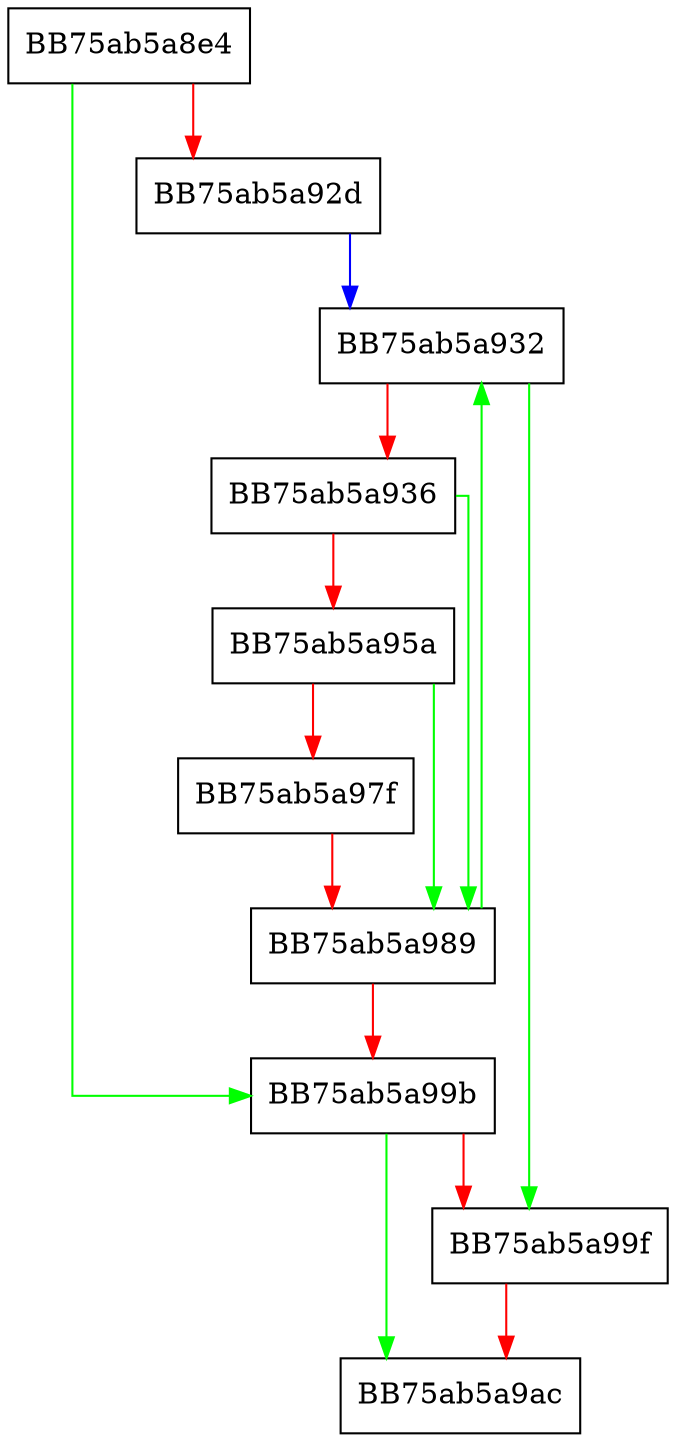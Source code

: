 digraph vdbeMergeEngineLevel0 {
  node [shape="box"];
  graph [splines=ortho];
  BB75ab5a8e4 -> BB75ab5a99b [color="green"];
  BB75ab5a8e4 -> BB75ab5a92d [color="red"];
  BB75ab5a92d -> BB75ab5a932 [color="blue"];
  BB75ab5a932 -> BB75ab5a99f [color="green"];
  BB75ab5a932 -> BB75ab5a936 [color="red"];
  BB75ab5a936 -> BB75ab5a989 [color="green"];
  BB75ab5a936 -> BB75ab5a95a [color="red"];
  BB75ab5a95a -> BB75ab5a989 [color="green"];
  BB75ab5a95a -> BB75ab5a97f [color="red"];
  BB75ab5a97f -> BB75ab5a989 [color="red"];
  BB75ab5a989 -> BB75ab5a932 [color="green"];
  BB75ab5a989 -> BB75ab5a99b [color="red"];
  BB75ab5a99b -> BB75ab5a9ac [color="green"];
  BB75ab5a99b -> BB75ab5a99f [color="red"];
  BB75ab5a99f -> BB75ab5a9ac [color="red"];
}